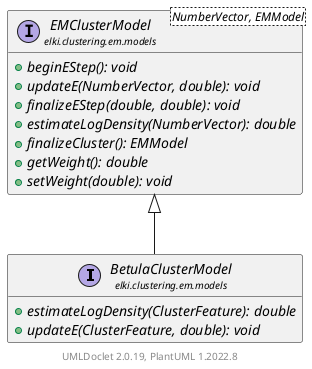@startuml
    remove .*\.(Instance|Par|Parameterizer|Factory)$
    set namespaceSeparator none
    hide empty fields
    hide empty methods

    interface "<size:14>BetulaClusterModel\n<size:10>elki.clustering.em.models" as elki.clustering.em.models.BetulaClusterModel [[BetulaClusterModel.html]] {
        {abstract} +estimateLogDensity(ClusterFeature): double
        {abstract} +updateE(ClusterFeature, double): void
    }

    interface "<size:14>EMClusterModel\n<size:10>elki.clustering.em.models" as elki.clustering.em.models.EMClusterModel<NumberVector, EMModel> [[EMClusterModel.html]] {
        {abstract} +beginEStep(): void
        {abstract} +updateE(NumberVector, double): void
        {abstract} +finalizeEStep(double, double): void
        {abstract} +estimateLogDensity(NumberVector): double
        {abstract} +finalizeCluster(): EMModel
        {abstract} +getWeight(): double
        {abstract} +setWeight(double): void
    }

    elki.clustering.em.models.EMClusterModel <|-- elki.clustering.em.models.BetulaClusterModel

    center footer UMLDoclet 2.0.19, PlantUML 1.2022.8
@enduml
